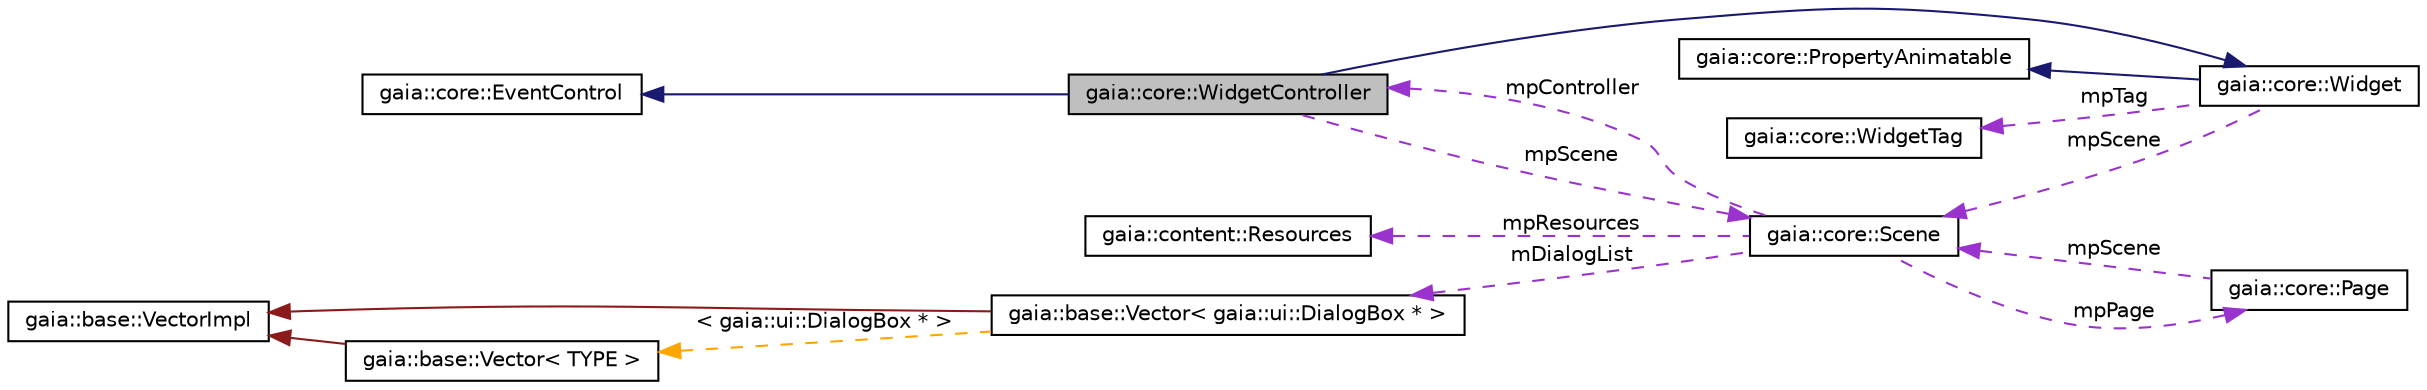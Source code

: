 digraph G
{
  edge [fontname="Helvetica",fontsize="10",labelfontname="Helvetica",labelfontsize="10"];
  node [fontname="Helvetica",fontsize="10",shape=record];
  rankdir=LR;
  Node1 [label="gaia::core::WidgetController",height=0.2,width=0.4,color="black", fillcolor="grey75", style="filled" fontcolor="black"];
  Node2 -> Node1 [dir=back,color="midnightblue",fontsize="10",style="solid",fontname="Helvetica"];
  Node2 [label="gaia::core::Widget",height=0.2,width=0.4,color="black", fillcolor="white", style="filled",URL="$d8/dac/classgaia_1_1core_1_1_widget.html",tooltip="The Widget class is the base class of all user interface component."];
  Node3 -> Node2 [dir=back,color="midnightblue",fontsize="10",style="solid",fontname="Helvetica"];
  Node3 [label="gaia::core::PropertyAnimatable",height=0.2,width=0.4,color="black", fillcolor="white", style="filled",URL="$d0/db2/classgaia_1_1core_1_1_property_animatable.html",tooltip="Any animation object need to implement PropertyAnimatable because of setting value."];
  Node4 -> Node2 [dir=back,color="darkorchid3",fontsize="10",style="dashed",label="mpScene",fontname="Helvetica"];
  Node4 [label="gaia::core::Scene",height=0.2,width=0.4,color="black", fillcolor="white", style="filled",URL="$d5/dfb/classgaia_1_1core_1_1_scene.html",tooltip="A Scene is used to build a visual interface."];
  Node1 -> Node4 [dir=back,color="darkorchid3",fontsize="10",style="dashed",label="mpController",fontname="Helvetica"];
  Node5 -> Node4 [dir=back,color="darkorchid3",fontsize="10",style="dashed",label="mpResources",fontname="Helvetica"];
  Node5 [label="gaia::content::Resources",height=0.2,width=0.4,color="black", fillcolor="white", style="filled",URL="$de/dad/classgaia_1_1content_1_1_resources.html",tooltip="Class for accessing an application&#39;s resources."];
  Node6 -> Node4 [dir=back,color="darkorchid3",fontsize="10",style="dashed",label="mDialogList",fontname="Helvetica"];
  Node6 [label="gaia::base::Vector\< gaia::ui::DialogBox * \>",height=0.2,width=0.4,color="black", fillcolor="white", style="filled",URL="$df/d5d/classgaia_1_1base_1_1_vector.html"];
  Node7 -> Node6 [dir=back,color="firebrick4",fontsize="10",style="solid",fontname="Helvetica"];
  Node7 [label="gaia::base::VectorImpl",height=0.2,width=0.4,color="black", fillcolor="white", style="filled",URL="$d0/d21/classgaia_1_1base_1_1_vector_impl.html",tooltip="Implements vector data structure equipped with copy-on-write mechanism."];
  Node8 -> Node6 [dir=back,color="orange",fontsize="10",style="dashed",label="\< gaia::ui::DialogBox * \>",fontname="Helvetica"];
  Node8 [label="gaia::base::Vector\< TYPE \>",height=0.2,width=0.4,color="black", fillcolor="white", style="filled",URL="$df/d5d/classgaia_1_1base_1_1_vector.html",tooltip="This class implements the vector data structure."];
  Node7 -> Node8 [dir=back,color="firebrick4",fontsize="10",style="solid",fontname="Helvetica"];
  Node9 -> Node4 [dir=back,color="darkorchid3",fontsize="10",style="dashed",label="mpPage",fontname="Helvetica"];
  Node9 [label="gaia::core::Page",height=0.2,width=0.4,color="black", fillcolor="white", style="filled",URL="$db/d3f/classgaia_1_1core_1_1_page.html",tooltip="An page is a single, focused thing that the user can do."];
  Node4 -> Node9 [dir=back,color="darkorchid3",fontsize="10",style="dashed",label="mpScene",fontname="Helvetica"];
  Node10 -> Node2 [dir=back,color="darkorchid3",fontsize="10",style="dashed",label="mpTag",fontname="Helvetica"];
  Node10 [label="gaia::core::WidgetTag",height=0.2,width=0.4,color="black", fillcolor="white", style="filled",URL="$db/d88/classgaia_1_1core_1_1_widget_tag.html"];
  Node11 -> Node1 [dir=back,color="midnightblue",fontsize="10",style="solid",fontname="Helvetica"];
  Node11 [label="gaia::core::EventControl",height=0.2,width=0.4,color="black", fillcolor="white", style="filled",URL="$dd/de0/classgaia_1_1core_1_1_event_control.html",tooltip="EventControl is used to dispatch event and register listener."];
  Node4 -> Node1 [dir=back,color="darkorchid3",fontsize="10",style="dashed",label="mpScene",fontname="Helvetica"];
}
